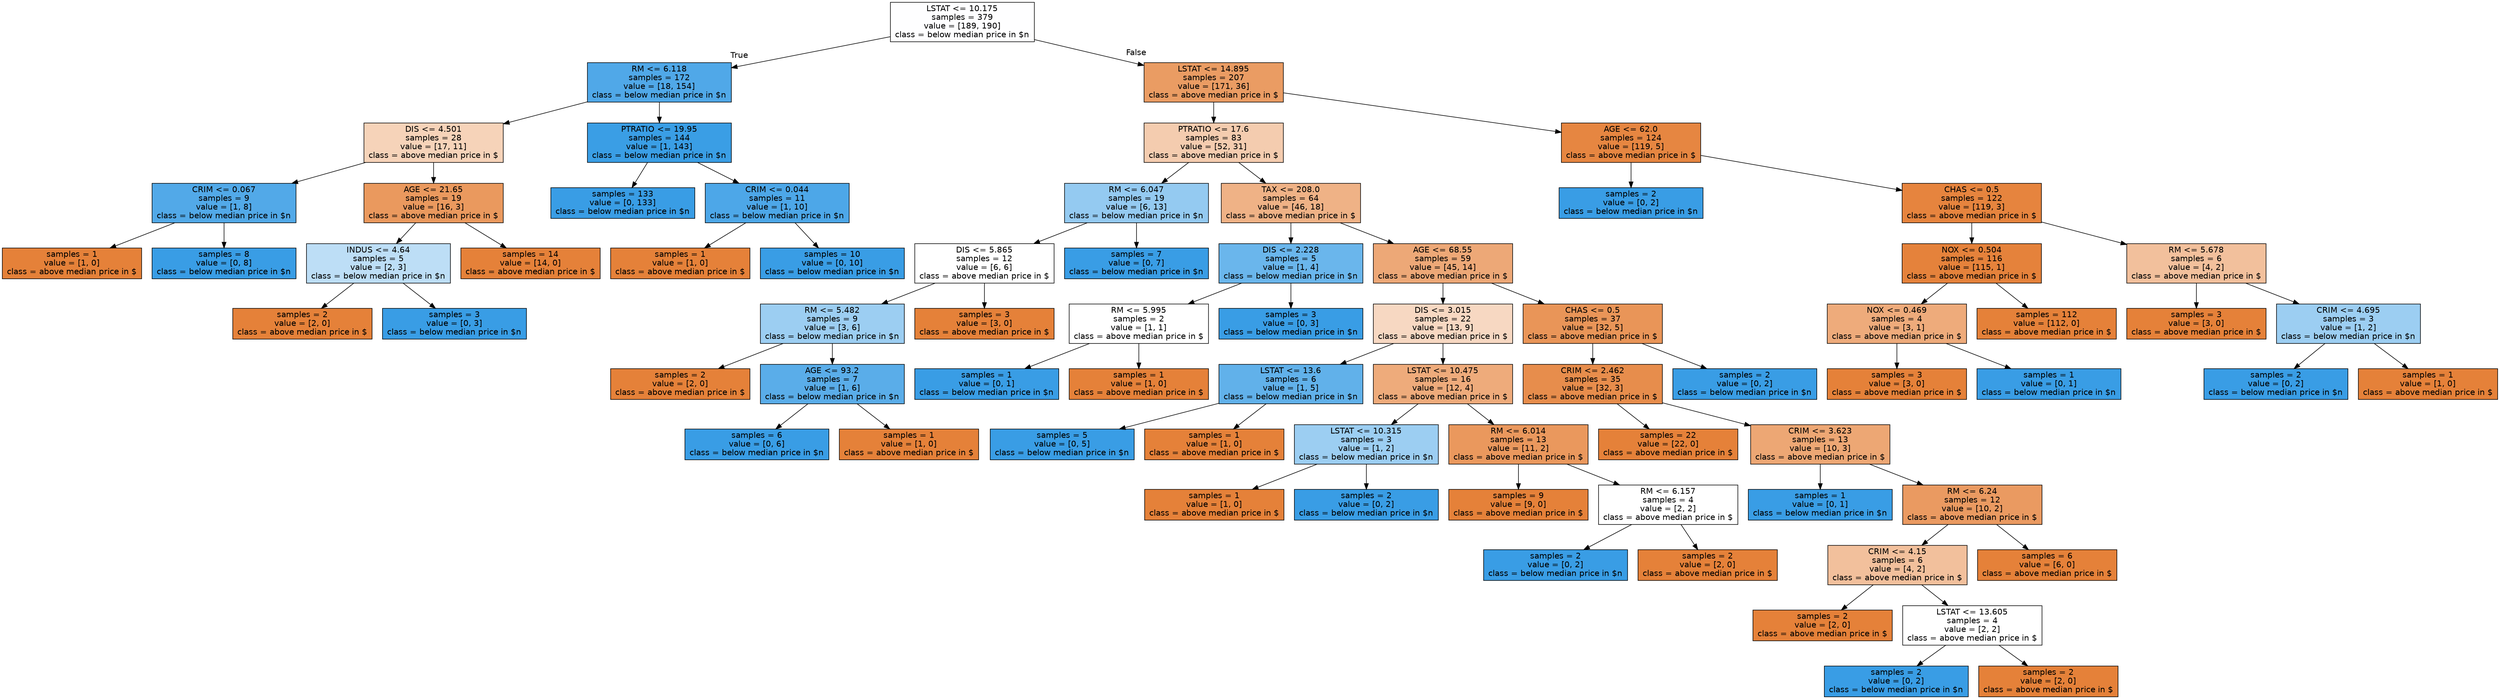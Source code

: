 digraph Tree {
node [shape=box, style="filled", color="black", fontname="helvetica"] ;
edge [fontname="helvetica"] ;
0 [label="LSTAT <= 10.175\nsamples = 379\nvalue = [189, 190]\nclass = below median price in $n", fillcolor="#fefeff"] ;
1 [label="RM <= 6.118\nsamples = 172\nvalue = [18, 154]\nclass = below median price in $n", fillcolor="#50a8e8"] ;
0 -> 1 [labeldistance=2.5, labelangle=45, headlabel="True"] ;
2 [label="DIS <= 4.501\nsamples = 28\nvalue = [17, 11]\nclass = above median price in $", fillcolor="#f6d3b9"] ;
1 -> 2 ;
3 [label="CRIM <= 0.067\nsamples = 9\nvalue = [1, 8]\nclass = below median price in $n", fillcolor="#52a9e8"] ;
2 -> 3 ;
4 [label="samples = 1\nvalue = [1, 0]\nclass = above median price in $", fillcolor="#e58139"] ;
3 -> 4 ;
5 [label="samples = 8\nvalue = [0, 8]\nclass = below median price in $n", fillcolor="#399de5"] ;
3 -> 5 ;
6 [label="AGE <= 21.65\nsamples = 19\nvalue = [16, 3]\nclass = above median price in $", fillcolor="#ea995e"] ;
2 -> 6 ;
7 [label="INDUS <= 4.64\nsamples = 5\nvalue = [2, 3]\nclass = below median price in $n", fillcolor="#bddef6"] ;
6 -> 7 ;
8 [label="samples = 2\nvalue = [2, 0]\nclass = above median price in $", fillcolor="#e58139"] ;
7 -> 8 ;
9 [label="samples = 3\nvalue = [0, 3]\nclass = below median price in $n", fillcolor="#399de5"] ;
7 -> 9 ;
10 [label="samples = 14\nvalue = [14, 0]\nclass = above median price in $", fillcolor="#e58139"] ;
6 -> 10 ;
11 [label="PTRATIO <= 19.95\nsamples = 144\nvalue = [1, 143]\nclass = below median price in $n", fillcolor="#3a9ee5"] ;
1 -> 11 ;
12 [label="samples = 133\nvalue = [0, 133]\nclass = below median price in $n", fillcolor="#399de5"] ;
11 -> 12 ;
13 [label="CRIM <= 0.044\nsamples = 11\nvalue = [1, 10]\nclass = below median price in $n", fillcolor="#4da7e8"] ;
11 -> 13 ;
14 [label="samples = 1\nvalue = [1, 0]\nclass = above median price in $", fillcolor="#e58139"] ;
13 -> 14 ;
15 [label="samples = 10\nvalue = [0, 10]\nclass = below median price in $n", fillcolor="#399de5"] ;
13 -> 15 ;
16 [label="LSTAT <= 14.895\nsamples = 207\nvalue = [171, 36]\nclass = above median price in $", fillcolor="#ea9c63"] ;
0 -> 16 [labeldistance=2.5, labelangle=-45, headlabel="False"] ;
17 [label="PTRATIO <= 17.6\nsamples = 83\nvalue = [52, 31]\nclass = above median price in $", fillcolor="#f4ccaf"] ;
16 -> 17 ;
18 [label="RM <= 6.047\nsamples = 19\nvalue = [6, 13]\nclass = below median price in $n", fillcolor="#94caf1"] ;
17 -> 18 ;
19 [label="DIS <= 5.865\nsamples = 12\nvalue = [6, 6]\nclass = above median price in $", fillcolor="#ffffff"] ;
18 -> 19 ;
20 [label="RM <= 5.482\nsamples = 9\nvalue = [3, 6]\nclass = below median price in $n", fillcolor="#9ccef2"] ;
19 -> 20 ;
21 [label="samples = 2\nvalue = [2, 0]\nclass = above median price in $", fillcolor="#e58139"] ;
20 -> 21 ;
22 [label="AGE <= 93.2\nsamples = 7\nvalue = [1, 6]\nclass = below median price in $n", fillcolor="#5aade9"] ;
20 -> 22 ;
23 [label="samples = 6\nvalue = [0, 6]\nclass = below median price in $n", fillcolor="#399de5"] ;
22 -> 23 ;
24 [label="samples = 1\nvalue = [1, 0]\nclass = above median price in $", fillcolor="#e58139"] ;
22 -> 24 ;
25 [label="samples = 3\nvalue = [3, 0]\nclass = above median price in $", fillcolor="#e58139"] ;
19 -> 25 ;
26 [label="samples = 7\nvalue = [0, 7]\nclass = below median price in $n", fillcolor="#399de5"] ;
18 -> 26 ;
27 [label="TAX <= 208.0\nsamples = 64\nvalue = [46, 18]\nclass = above median price in $", fillcolor="#efb286"] ;
17 -> 27 ;
28 [label="DIS <= 2.228\nsamples = 5\nvalue = [1, 4]\nclass = below median price in $n", fillcolor="#6ab6ec"] ;
27 -> 28 ;
29 [label="RM <= 5.995\nsamples = 2\nvalue = [1, 1]\nclass = above median price in $", fillcolor="#ffffff"] ;
28 -> 29 ;
30 [label="samples = 1\nvalue = [0, 1]\nclass = below median price in $n", fillcolor="#399de5"] ;
29 -> 30 ;
31 [label="samples = 1\nvalue = [1, 0]\nclass = above median price in $", fillcolor="#e58139"] ;
29 -> 31 ;
32 [label="samples = 3\nvalue = [0, 3]\nclass = below median price in $n", fillcolor="#399de5"] ;
28 -> 32 ;
33 [label="AGE <= 68.55\nsamples = 59\nvalue = [45, 14]\nclass = above median price in $", fillcolor="#eda877"] ;
27 -> 33 ;
34 [label="DIS <= 3.015\nsamples = 22\nvalue = [13, 9]\nclass = above median price in $", fillcolor="#f7d8c2"] ;
33 -> 34 ;
35 [label="LSTAT <= 13.6\nsamples = 6\nvalue = [1, 5]\nclass = below median price in $n", fillcolor="#61b1ea"] ;
34 -> 35 ;
36 [label="samples = 5\nvalue = [0, 5]\nclass = below median price in $n", fillcolor="#399de5"] ;
35 -> 36 ;
37 [label="samples = 1\nvalue = [1, 0]\nclass = above median price in $", fillcolor="#e58139"] ;
35 -> 37 ;
38 [label="LSTAT <= 10.475\nsamples = 16\nvalue = [12, 4]\nclass = above median price in $", fillcolor="#eeab7b"] ;
34 -> 38 ;
39 [label="LSTAT <= 10.315\nsamples = 3\nvalue = [1, 2]\nclass = below median price in $n", fillcolor="#9ccef2"] ;
38 -> 39 ;
40 [label="samples = 1\nvalue = [1, 0]\nclass = above median price in $", fillcolor="#e58139"] ;
39 -> 40 ;
41 [label="samples = 2\nvalue = [0, 2]\nclass = below median price in $n", fillcolor="#399de5"] ;
39 -> 41 ;
42 [label="RM <= 6.014\nsamples = 13\nvalue = [11, 2]\nclass = above median price in $", fillcolor="#ea985d"] ;
38 -> 42 ;
43 [label="samples = 9\nvalue = [9, 0]\nclass = above median price in $", fillcolor="#e58139"] ;
42 -> 43 ;
44 [label="RM <= 6.157\nsamples = 4\nvalue = [2, 2]\nclass = above median price in $", fillcolor="#ffffff"] ;
42 -> 44 ;
45 [label="samples = 2\nvalue = [0, 2]\nclass = below median price in $n", fillcolor="#399de5"] ;
44 -> 45 ;
46 [label="samples = 2\nvalue = [2, 0]\nclass = above median price in $", fillcolor="#e58139"] ;
44 -> 46 ;
47 [label="CHAS <= 0.5\nsamples = 37\nvalue = [32, 5]\nclass = above median price in $", fillcolor="#e99558"] ;
33 -> 47 ;
48 [label="CRIM <= 2.462\nsamples = 35\nvalue = [32, 3]\nclass = above median price in $", fillcolor="#e78d4c"] ;
47 -> 48 ;
49 [label="samples = 22\nvalue = [22, 0]\nclass = above median price in $", fillcolor="#e58139"] ;
48 -> 49 ;
50 [label="CRIM <= 3.623\nsamples = 13\nvalue = [10, 3]\nclass = above median price in $", fillcolor="#eda774"] ;
48 -> 50 ;
51 [label="samples = 1\nvalue = [0, 1]\nclass = below median price in $n", fillcolor="#399de5"] ;
50 -> 51 ;
52 [label="RM <= 6.24\nsamples = 12\nvalue = [10, 2]\nclass = above median price in $", fillcolor="#ea9a61"] ;
50 -> 52 ;
53 [label="CRIM <= 4.15\nsamples = 6\nvalue = [4, 2]\nclass = above median price in $", fillcolor="#f2c09c"] ;
52 -> 53 ;
54 [label="samples = 2\nvalue = [2, 0]\nclass = above median price in $", fillcolor="#e58139"] ;
53 -> 54 ;
55 [label="LSTAT <= 13.605\nsamples = 4\nvalue = [2, 2]\nclass = above median price in $", fillcolor="#ffffff"] ;
53 -> 55 ;
56 [label="samples = 2\nvalue = [0, 2]\nclass = below median price in $n", fillcolor="#399de5"] ;
55 -> 56 ;
57 [label="samples = 2\nvalue = [2, 0]\nclass = above median price in $", fillcolor="#e58139"] ;
55 -> 57 ;
58 [label="samples = 6\nvalue = [6, 0]\nclass = above median price in $", fillcolor="#e58139"] ;
52 -> 58 ;
59 [label="samples = 2\nvalue = [0, 2]\nclass = below median price in $n", fillcolor="#399de5"] ;
47 -> 59 ;
60 [label="AGE <= 62.0\nsamples = 124\nvalue = [119, 5]\nclass = above median price in $", fillcolor="#e68641"] ;
16 -> 60 ;
61 [label="samples = 2\nvalue = [0, 2]\nclass = below median price in $n", fillcolor="#399de5"] ;
60 -> 61 ;
62 [label="CHAS <= 0.5\nsamples = 122\nvalue = [119, 3]\nclass = above median price in $", fillcolor="#e6843e"] ;
60 -> 62 ;
63 [label="NOX <= 0.504\nsamples = 116\nvalue = [115, 1]\nclass = above median price in $", fillcolor="#e5823b"] ;
62 -> 63 ;
64 [label="NOX <= 0.469\nsamples = 4\nvalue = [3, 1]\nclass = above median price in $", fillcolor="#eeab7b"] ;
63 -> 64 ;
65 [label="samples = 3\nvalue = [3, 0]\nclass = above median price in $", fillcolor="#e58139"] ;
64 -> 65 ;
66 [label="samples = 1\nvalue = [0, 1]\nclass = below median price in $n", fillcolor="#399de5"] ;
64 -> 66 ;
67 [label="samples = 112\nvalue = [112, 0]\nclass = above median price in $", fillcolor="#e58139"] ;
63 -> 67 ;
68 [label="RM <= 5.678\nsamples = 6\nvalue = [4, 2]\nclass = above median price in $", fillcolor="#f2c09c"] ;
62 -> 68 ;
69 [label="samples = 3\nvalue = [3, 0]\nclass = above median price in $", fillcolor="#e58139"] ;
68 -> 69 ;
70 [label="CRIM <= 4.695\nsamples = 3\nvalue = [1, 2]\nclass = below median price in $n", fillcolor="#9ccef2"] ;
68 -> 70 ;
71 [label="samples = 2\nvalue = [0, 2]\nclass = below median price in $n", fillcolor="#399de5"] ;
70 -> 71 ;
72 [label="samples = 1\nvalue = [1, 0]\nclass = above median price in $", fillcolor="#e58139"] ;
70 -> 72 ;
}